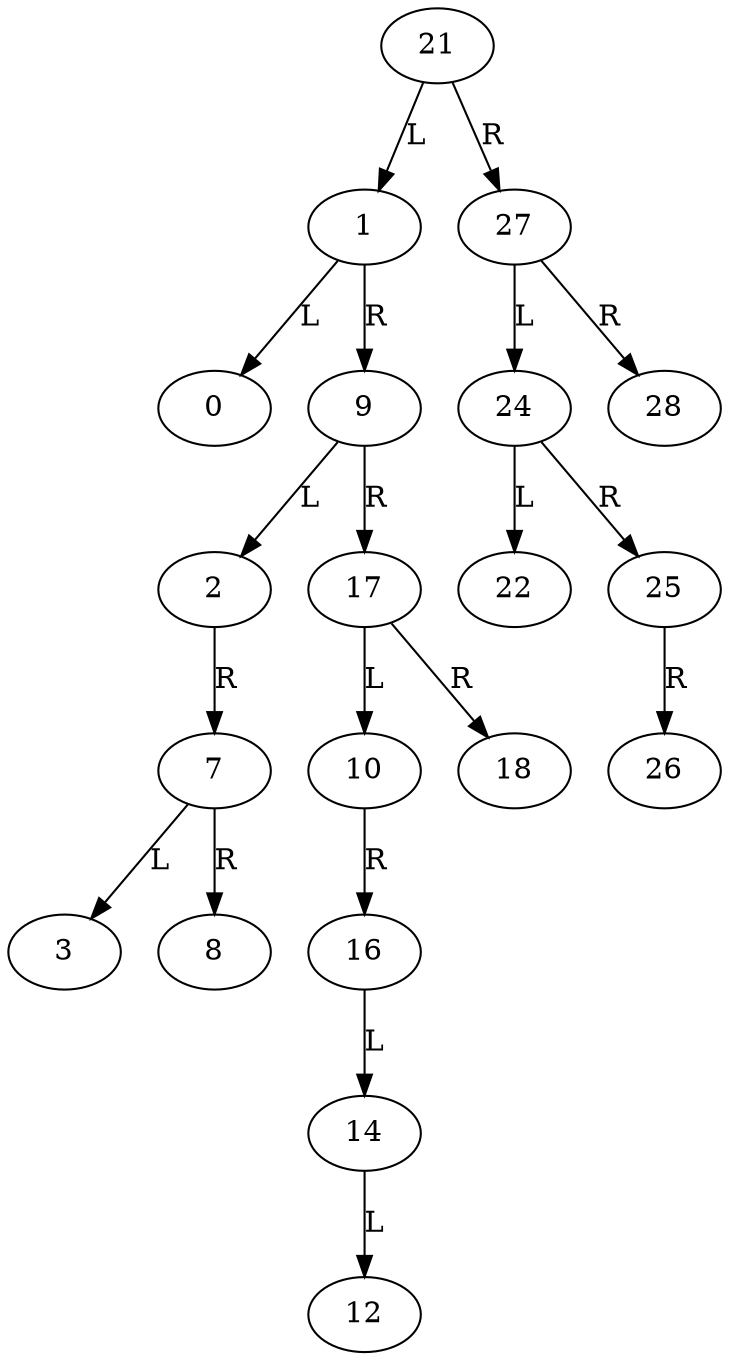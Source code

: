 digraph G {
	21 -> 1 [label=L]
	21 -> 27 [label=R]
	1 -> 0 [label=L]
	1 -> 9 [label=R]
	27 -> 24 [label=L]
	27 -> 28 [label=R]
	9 -> 2 [label=L]
	9 -> 17 [label=R]
	24 -> 22 [label=L]
	24 -> 25 [label=R]
	2 -> 7 [label=R]
	17 -> 10 [label=L]
	17 -> 18 [label=R]
	25 -> 26 [label=R]
	7 -> 3 [label=L]
	7 -> 8 [label=R]
	10 -> 16 [label=R]
	16 -> 14 [label=L]
	14 -> 12 [label=L]
}
